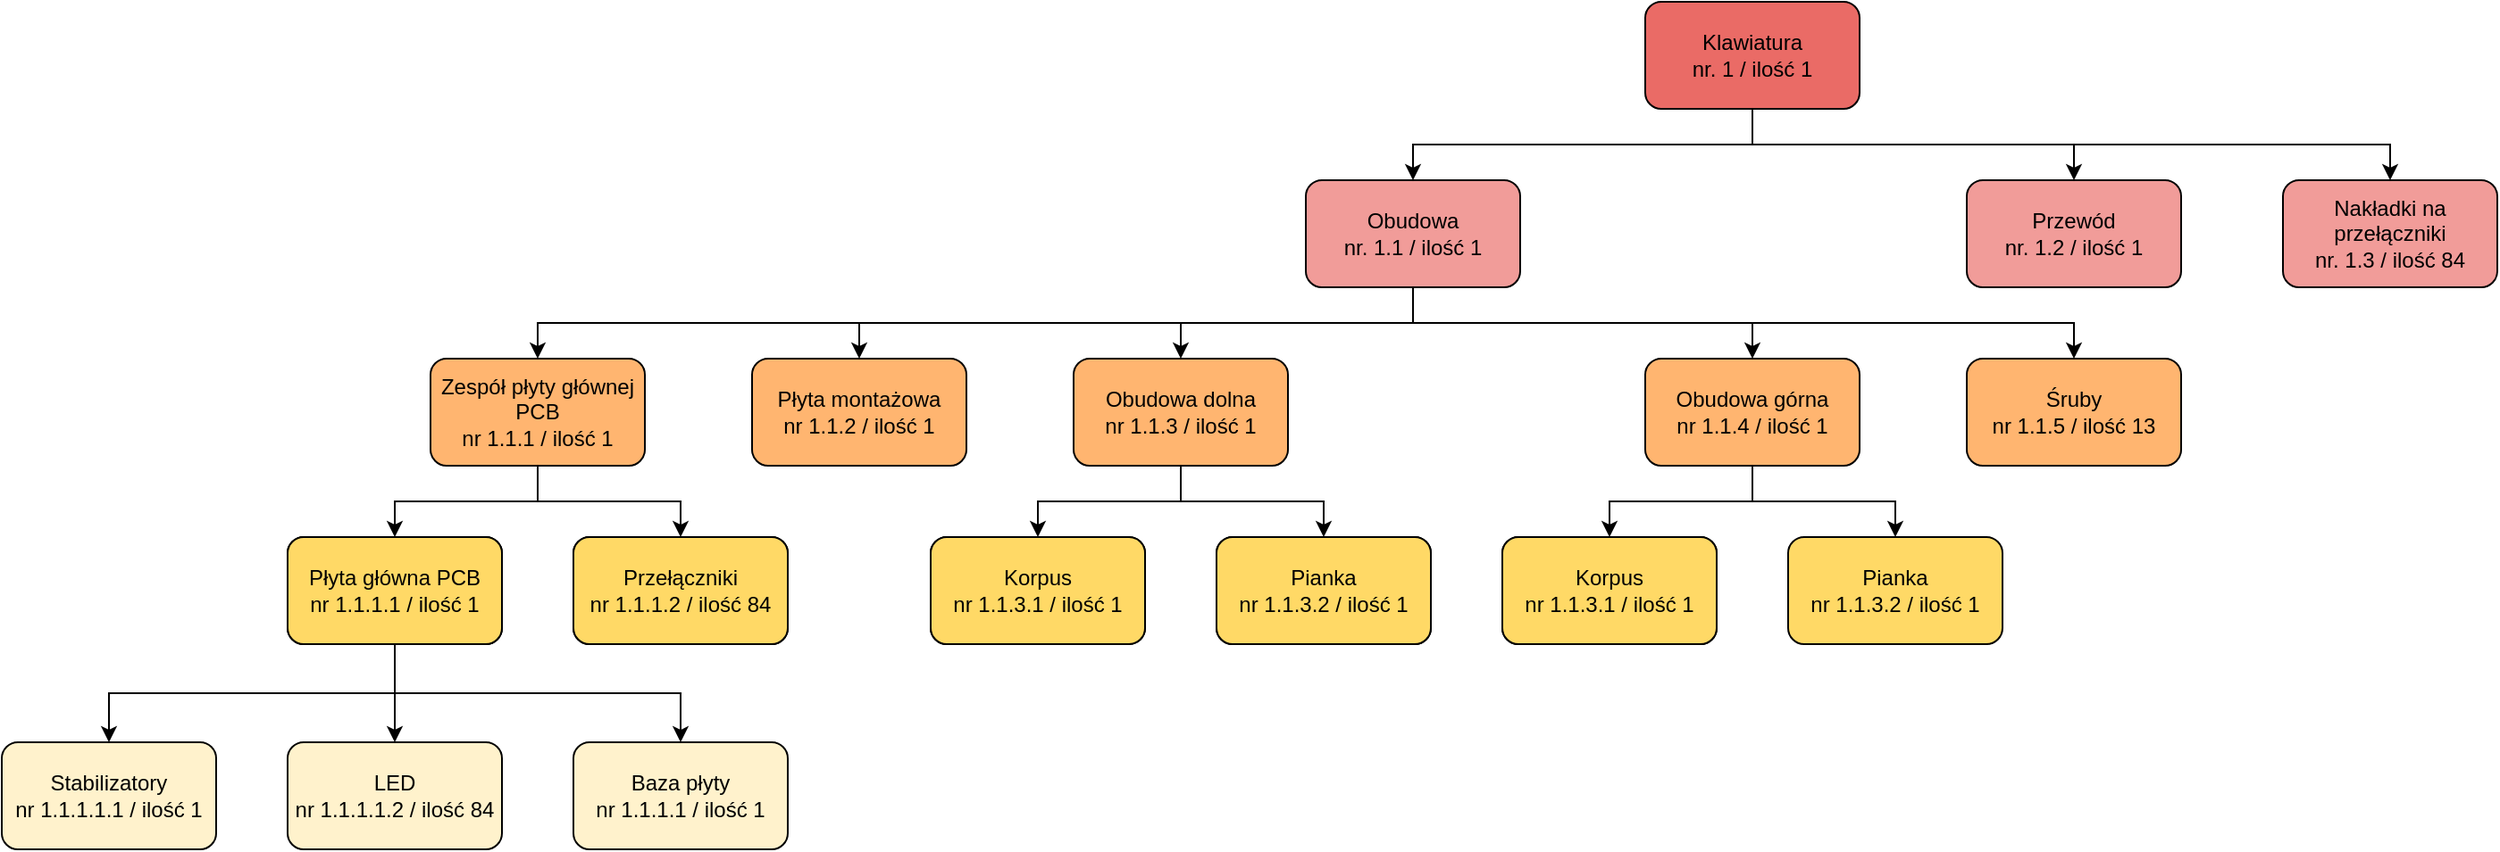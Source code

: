 <mxfile version="21.2.1" type="github">
  <diagram name="Strona-1" id="hWERi4DzZwn37XWJgOiT">
    <mxGraphModel dx="2714" dy="915" grid="1" gridSize="10" guides="1" tooltips="1" connect="1" arrows="1" fold="1" page="1" pageScale="1" pageWidth="827" pageHeight="1169" math="0" shadow="0">
      <root>
        <mxCell id="0" />
        <mxCell id="1" parent="0" />
        <mxCell id="B0ij_Wk3o3_kxpDSKMV0-5" style="edgeStyle=orthogonalEdgeStyle;rounded=0;orthogonalLoop=1;jettySize=auto;html=1;exitX=0.5;exitY=1;exitDx=0;exitDy=0;entryX=0.5;entryY=0;entryDx=0;entryDy=0;" edge="1" parent="1" source="B0ij_Wk3o3_kxpDSKMV0-1" target="B0ij_Wk3o3_kxpDSKMV0-2">
          <mxGeometry relative="1" as="geometry" />
        </mxCell>
        <mxCell id="B0ij_Wk3o3_kxpDSKMV0-6" style="edgeStyle=orthogonalEdgeStyle;rounded=0;orthogonalLoop=1;jettySize=auto;html=1;exitX=0.5;exitY=1;exitDx=0;exitDy=0;entryX=0.5;entryY=0;entryDx=0;entryDy=0;" edge="1" parent="1" source="B0ij_Wk3o3_kxpDSKMV0-1" target="B0ij_Wk3o3_kxpDSKMV0-3">
          <mxGeometry relative="1" as="geometry" />
        </mxCell>
        <mxCell id="B0ij_Wk3o3_kxpDSKMV0-7" style="edgeStyle=orthogonalEdgeStyle;rounded=0;orthogonalLoop=1;jettySize=auto;html=1;exitX=0.5;exitY=1;exitDx=0;exitDy=0;entryX=0.5;entryY=0;entryDx=0;entryDy=0;" edge="1" parent="1" source="B0ij_Wk3o3_kxpDSKMV0-1" target="B0ij_Wk3o3_kxpDSKMV0-4">
          <mxGeometry relative="1" as="geometry" />
        </mxCell>
        <mxCell id="B0ij_Wk3o3_kxpDSKMV0-1" value="Klawiatura&lt;br style=&quot;border-color: var(--border-color);&quot;&gt;nr. 1 / ilość 1" style="rounded=1;whiteSpace=wrap;html=1;fillColor=#EA6B66;" vertex="1" parent="1">
          <mxGeometry x="220" y="140" width="120" height="60" as="geometry" />
        </mxCell>
        <mxCell id="B0ij_Wk3o3_kxpDSKMV0-13" style="edgeStyle=orthogonalEdgeStyle;rounded=0;orthogonalLoop=1;jettySize=auto;html=1;exitX=0.5;exitY=1;exitDx=0;exitDy=0;entryX=0.5;entryY=0;entryDx=0;entryDy=0;" edge="1" parent="1" source="B0ij_Wk3o3_kxpDSKMV0-2" target="B0ij_Wk3o3_kxpDSKMV0-8">
          <mxGeometry relative="1" as="geometry" />
        </mxCell>
        <mxCell id="B0ij_Wk3o3_kxpDSKMV0-14" style="edgeStyle=orthogonalEdgeStyle;rounded=0;orthogonalLoop=1;jettySize=auto;html=1;exitX=0.5;exitY=1;exitDx=0;exitDy=0;entryX=0.5;entryY=0;entryDx=0;entryDy=0;" edge="1" parent="1" source="B0ij_Wk3o3_kxpDSKMV0-2" target="B0ij_Wk3o3_kxpDSKMV0-9">
          <mxGeometry relative="1" as="geometry" />
        </mxCell>
        <mxCell id="B0ij_Wk3o3_kxpDSKMV0-15" style="edgeStyle=orthogonalEdgeStyle;rounded=0;orthogonalLoop=1;jettySize=auto;html=1;exitX=0.5;exitY=1;exitDx=0;exitDy=0;entryX=0.5;entryY=0;entryDx=0;entryDy=0;" edge="1" parent="1" source="B0ij_Wk3o3_kxpDSKMV0-2" target="B0ij_Wk3o3_kxpDSKMV0-10">
          <mxGeometry relative="1" as="geometry" />
        </mxCell>
        <mxCell id="B0ij_Wk3o3_kxpDSKMV0-16" style="edgeStyle=orthogonalEdgeStyle;rounded=0;orthogonalLoop=1;jettySize=auto;html=1;exitX=0.5;exitY=1;exitDx=0;exitDy=0;entryX=0.5;entryY=0;entryDx=0;entryDy=0;" edge="1" parent="1" source="B0ij_Wk3o3_kxpDSKMV0-2" target="B0ij_Wk3o3_kxpDSKMV0-11">
          <mxGeometry relative="1" as="geometry" />
        </mxCell>
        <mxCell id="B0ij_Wk3o3_kxpDSKMV0-17" style="edgeStyle=orthogonalEdgeStyle;rounded=0;orthogonalLoop=1;jettySize=auto;html=1;exitX=0.5;exitY=1;exitDx=0;exitDy=0;entryX=0.5;entryY=0;entryDx=0;entryDy=0;" edge="1" parent="1" source="B0ij_Wk3o3_kxpDSKMV0-2" target="B0ij_Wk3o3_kxpDSKMV0-12">
          <mxGeometry relative="1" as="geometry" />
        </mxCell>
        <mxCell id="B0ij_Wk3o3_kxpDSKMV0-2" value="Obudowa&lt;br&gt;nr. 1.1 / ilość 1" style="rounded=1;whiteSpace=wrap;html=1;fillColor=#F19C99;" vertex="1" parent="1">
          <mxGeometry x="30" y="240" width="120" height="60" as="geometry" />
        </mxCell>
        <mxCell id="B0ij_Wk3o3_kxpDSKMV0-3" value="Przewód&lt;br style=&quot;border-color: var(--border-color);&quot;&gt;nr. 1.2 / ilość 1" style="rounded=1;whiteSpace=wrap;html=1;fillColor=#F19C99;" vertex="1" parent="1">
          <mxGeometry x="400" y="240" width="120" height="60" as="geometry" />
        </mxCell>
        <mxCell id="B0ij_Wk3o3_kxpDSKMV0-4" value="Nakładki na przełączniki&lt;br style=&quot;border-color: var(--border-color);&quot;&gt;nr. 1.3 / ilość 84" style="rounded=1;whiteSpace=wrap;html=1;fillColor=#F19C99;" vertex="1" parent="1">
          <mxGeometry x="577" y="240" width="120" height="60" as="geometry" />
        </mxCell>
        <mxCell id="B0ij_Wk3o3_kxpDSKMV0-27" style="edgeStyle=orthogonalEdgeStyle;rounded=0;orthogonalLoop=1;jettySize=auto;html=1;exitX=0.5;exitY=1;exitDx=0;exitDy=0;entryX=0.5;entryY=0;entryDx=0;entryDy=0;" edge="1" parent="1" source="B0ij_Wk3o3_kxpDSKMV0-8" target="B0ij_Wk3o3_kxpDSKMV0-19">
          <mxGeometry relative="1" as="geometry" />
        </mxCell>
        <mxCell id="B0ij_Wk3o3_kxpDSKMV0-28" style="edgeStyle=orthogonalEdgeStyle;rounded=0;orthogonalLoop=1;jettySize=auto;html=1;exitX=0.5;exitY=1;exitDx=0;exitDy=0;entryX=0.5;entryY=0;entryDx=0;entryDy=0;" edge="1" parent="1" source="B0ij_Wk3o3_kxpDSKMV0-8" target="B0ij_Wk3o3_kxpDSKMV0-20">
          <mxGeometry relative="1" as="geometry" />
        </mxCell>
        <mxCell id="B0ij_Wk3o3_kxpDSKMV0-8" value="Zespół płyty głównej PCB&lt;br&gt;nr 1.1.1 / ilość 1" style="rounded=1;whiteSpace=wrap;html=1;fillColor=#FFB570;" vertex="1" parent="1">
          <mxGeometry x="-460" y="340" width="120" height="60" as="geometry" />
        </mxCell>
        <mxCell id="B0ij_Wk3o3_kxpDSKMV0-9" value="Płyta montażowa&lt;br&gt;nr 1.1.2 / ilość 1" style="rounded=1;whiteSpace=wrap;html=1;fillColor=#FFB570;" vertex="1" parent="1">
          <mxGeometry x="-280" y="340" width="120" height="60" as="geometry" />
        </mxCell>
        <mxCell id="B0ij_Wk3o3_kxpDSKMV0-31" style="edgeStyle=orthogonalEdgeStyle;rounded=0;orthogonalLoop=1;jettySize=auto;html=1;exitX=0.5;exitY=1;exitDx=0;exitDy=0;entryX=0.5;entryY=0;entryDx=0;entryDy=0;" edge="1" parent="1" source="B0ij_Wk3o3_kxpDSKMV0-10" target="B0ij_Wk3o3_kxpDSKMV0-29">
          <mxGeometry relative="1" as="geometry" />
        </mxCell>
        <mxCell id="B0ij_Wk3o3_kxpDSKMV0-32" style="edgeStyle=orthogonalEdgeStyle;rounded=0;orthogonalLoop=1;jettySize=auto;html=1;exitX=0.5;exitY=1;exitDx=0;exitDy=0;entryX=0.5;entryY=0;entryDx=0;entryDy=0;" edge="1" parent="1" source="B0ij_Wk3o3_kxpDSKMV0-10" target="B0ij_Wk3o3_kxpDSKMV0-30">
          <mxGeometry relative="1" as="geometry" />
        </mxCell>
        <mxCell id="B0ij_Wk3o3_kxpDSKMV0-10" value="Obudowa dolna&lt;br&gt;nr 1.1.3 / ilość 1" style="rounded=1;whiteSpace=wrap;html=1;fillColor=#FFB570;" vertex="1" parent="1">
          <mxGeometry x="-100" y="340" width="120" height="60" as="geometry" />
        </mxCell>
        <mxCell id="B0ij_Wk3o3_kxpDSKMV0-35" style="edgeStyle=orthogonalEdgeStyle;rounded=0;orthogonalLoop=1;jettySize=auto;html=1;exitX=0.5;exitY=1;exitDx=0;exitDy=0;entryX=0.5;entryY=0;entryDx=0;entryDy=0;" edge="1" parent="1" source="B0ij_Wk3o3_kxpDSKMV0-11" target="B0ij_Wk3o3_kxpDSKMV0-33">
          <mxGeometry relative="1" as="geometry" />
        </mxCell>
        <mxCell id="B0ij_Wk3o3_kxpDSKMV0-36" style="edgeStyle=orthogonalEdgeStyle;rounded=0;orthogonalLoop=1;jettySize=auto;html=1;exitX=0.5;exitY=1;exitDx=0;exitDy=0;entryX=0.5;entryY=0;entryDx=0;entryDy=0;" edge="1" parent="1" source="B0ij_Wk3o3_kxpDSKMV0-11" target="B0ij_Wk3o3_kxpDSKMV0-34">
          <mxGeometry relative="1" as="geometry" />
        </mxCell>
        <mxCell id="B0ij_Wk3o3_kxpDSKMV0-11" value="Obudowa górna&lt;br&gt;nr 1.1.4 / ilość 1" style="rounded=1;whiteSpace=wrap;html=1;fillColor=#FFB570;" vertex="1" parent="1">
          <mxGeometry x="220" y="340" width="120" height="60" as="geometry" />
        </mxCell>
        <mxCell id="B0ij_Wk3o3_kxpDSKMV0-12" value="Śruby&lt;br&gt;nr 1.1.5 / ilość 13" style="rounded=1;whiteSpace=wrap;html=1;fillColor=#FFB570;" vertex="1" parent="1">
          <mxGeometry x="400" y="340" width="120" height="60" as="geometry" />
        </mxCell>
        <mxCell id="B0ij_Wk3o3_kxpDSKMV0-24" style="edgeStyle=orthogonalEdgeStyle;rounded=0;orthogonalLoop=1;jettySize=auto;html=1;exitX=0.5;exitY=1;exitDx=0;exitDy=0;entryX=0.5;entryY=0;entryDx=0;entryDy=0;" edge="1" parent="1" source="B0ij_Wk3o3_kxpDSKMV0-19" target="B0ij_Wk3o3_kxpDSKMV0-21">
          <mxGeometry relative="1" as="geometry" />
        </mxCell>
        <mxCell id="B0ij_Wk3o3_kxpDSKMV0-25" style="edgeStyle=orthogonalEdgeStyle;rounded=0;orthogonalLoop=1;jettySize=auto;html=1;exitX=0.5;exitY=1;exitDx=0;exitDy=0;entryX=0.5;entryY=0;entryDx=0;entryDy=0;" edge="1" parent="1" source="B0ij_Wk3o3_kxpDSKMV0-19" target="B0ij_Wk3o3_kxpDSKMV0-22">
          <mxGeometry relative="1" as="geometry" />
        </mxCell>
        <mxCell id="B0ij_Wk3o3_kxpDSKMV0-26" style="edgeStyle=orthogonalEdgeStyle;rounded=0;orthogonalLoop=1;jettySize=auto;html=1;exitX=0.5;exitY=1;exitDx=0;exitDy=0;entryX=0.5;entryY=0;entryDx=0;entryDy=0;" edge="1" parent="1" source="B0ij_Wk3o3_kxpDSKMV0-19" target="B0ij_Wk3o3_kxpDSKMV0-23">
          <mxGeometry relative="1" as="geometry" />
        </mxCell>
        <mxCell id="B0ij_Wk3o3_kxpDSKMV0-19" value="Płyta główna PCB&lt;br&gt;nr 1.1.1.1 / ilość 1" style="rounded=1;whiteSpace=wrap;html=1;fillColor=#FFF2CC;" vertex="1" parent="1">
          <mxGeometry x="-540" y="440" width="120" height="60" as="geometry" />
        </mxCell>
        <mxCell id="B0ij_Wk3o3_kxpDSKMV0-20" value="Przełączniki&lt;br&gt;nr 1.1.1.2 / ilość 84" style="rounded=1;whiteSpace=wrap;html=1;fillColor=#FFF2CC;" vertex="1" parent="1">
          <mxGeometry x="-380" y="440" width="120" height="60" as="geometry" />
        </mxCell>
        <mxCell id="B0ij_Wk3o3_kxpDSKMV0-21" value="Stabilizatory&lt;br&gt;nr 1.1.1.1.1 / ilość 1" style="rounded=1;whiteSpace=wrap;html=1;fillColor=#FFF2CC;" vertex="1" parent="1">
          <mxGeometry x="-700" y="555" width="120" height="60" as="geometry" />
        </mxCell>
        <mxCell id="B0ij_Wk3o3_kxpDSKMV0-22" value="LED&lt;br&gt;nr 1.1.1.1.2 / ilość 84" style="rounded=1;whiteSpace=wrap;html=1;fillColor=#FFF2CC;" vertex="1" parent="1">
          <mxGeometry x="-540" y="555" width="120" height="60" as="geometry" />
        </mxCell>
        <mxCell id="B0ij_Wk3o3_kxpDSKMV0-23" value="Baza płyty&lt;br&gt;nr 1.1.1.1 / ilość 1" style="rounded=1;whiteSpace=wrap;html=1;fillColor=#FFF2CC;" vertex="1" parent="1">
          <mxGeometry x="-380" y="555" width="120" height="60" as="geometry" />
        </mxCell>
        <mxCell id="B0ij_Wk3o3_kxpDSKMV0-29" value="Korpus&lt;br&gt;nr 1.1.3.1 / ilość 1" style="rounded=1;whiteSpace=wrap;html=1;fillColor=#FFF2CC;" vertex="1" parent="1">
          <mxGeometry x="-180" y="440" width="120" height="60" as="geometry" />
        </mxCell>
        <mxCell id="B0ij_Wk3o3_kxpDSKMV0-30" value="Pianka&lt;br&gt;nr 1.1.3.2 / ilość 1" style="rounded=1;whiteSpace=wrap;html=1;fillColor=#FFF2CC;" vertex="1" parent="1">
          <mxGeometry x="-20" y="440" width="120" height="60" as="geometry" />
        </mxCell>
        <mxCell id="B0ij_Wk3o3_kxpDSKMV0-33" value="Korpus&lt;br&gt;nr 1.1.3.1 / ilość 1" style="rounded=1;whiteSpace=wrap;html=1;fillColor=#FFF2CC;" vertex="1" parent="1">
          <mxGeometry x="140" y="440" width="120" height="60" as="geometry" />
        </mxCell>
        <mxCell id="B0ij_Wk3o3_kxpDSKMV0-34" value="Pianka&lt;br&gt;nr 1.1.3.2 / ilość 1" style="rounded=1;whiteSpace=wrap;html=1;fillColor=#FFD966;" vertex="1" parent="1">
          <mxGeometry x="300" y="440" width="120" height="60" as="geometry" />
        </mxCell>
        <mxCell id="B0ij_Wk3o3_kxpDSKMV0-40" value="Płyta główna PCB&lt;br&gt;nr 1.1.1.1 / ilość 1" style="rounded=1;whiteSpace=wrap;html=1;fillColor=#FFD966;" vertex="1" parent="1">
          <mxGeometry x="-540" y="440" width="120" height="60" as="geometry" />
        </mxCell>
        <mxCell id="B0ij_Wk3o3_kxpDSKMV0-41" value="Przełączniki&lt;br&gt;nr 1.1.1.2 / ilość 84" style="rounded=1;whiteSpace=wrap;html=1;fillColor=#FFD966;" vertex="1" parent="1">
          <mxGeometry x="-380" y="440" width="120" height="60" as="geometry" />
        </mxCell>
        <mxCell id="B0ij_Wk3o3_kxpDSKMV0-42" value="Korpus&lt;br&gt;nr 1.1.3.1 / ilość 1" style="rounded=1;whiteSpace=wrap;html=1;fillColor=#FFD966;" vertex="1" parent="1">
          <mxGeometry x="-180" y="440" width="120" height="60" as="geometry" />
        </mxCell>
        <mxCell id="B0ij_Wk3o3_kxpDSKMV0-43" value="Pianka&lt;br&gt;nr 1.1.3.2 / ilość 1" style="rounded=1;whiteSpace=wrap;html=1;fillColor=#FFD966;" vertex="1" parent="1">
          <mxGeometry x="-20" y="440" width="120" height="60" as="geometry" />
        </mxCell>
        <mxCell id="B0ij_Wk3o3_kxpDSKMV0-44" value="Korpus&lt;br&gt;nr 1.1.3.1 / ilość 1" style="rounded=1;whiteSpace=wrap;html=1;fillColor=#FFD966;" vertex="1" parent="1">
          <mxGeometry x="140" y="440" width="120" height="60" as="geometry" />
        </mxCell>
      </root>
    </mxGraphModel>
  </diagram>
</mxfile>
